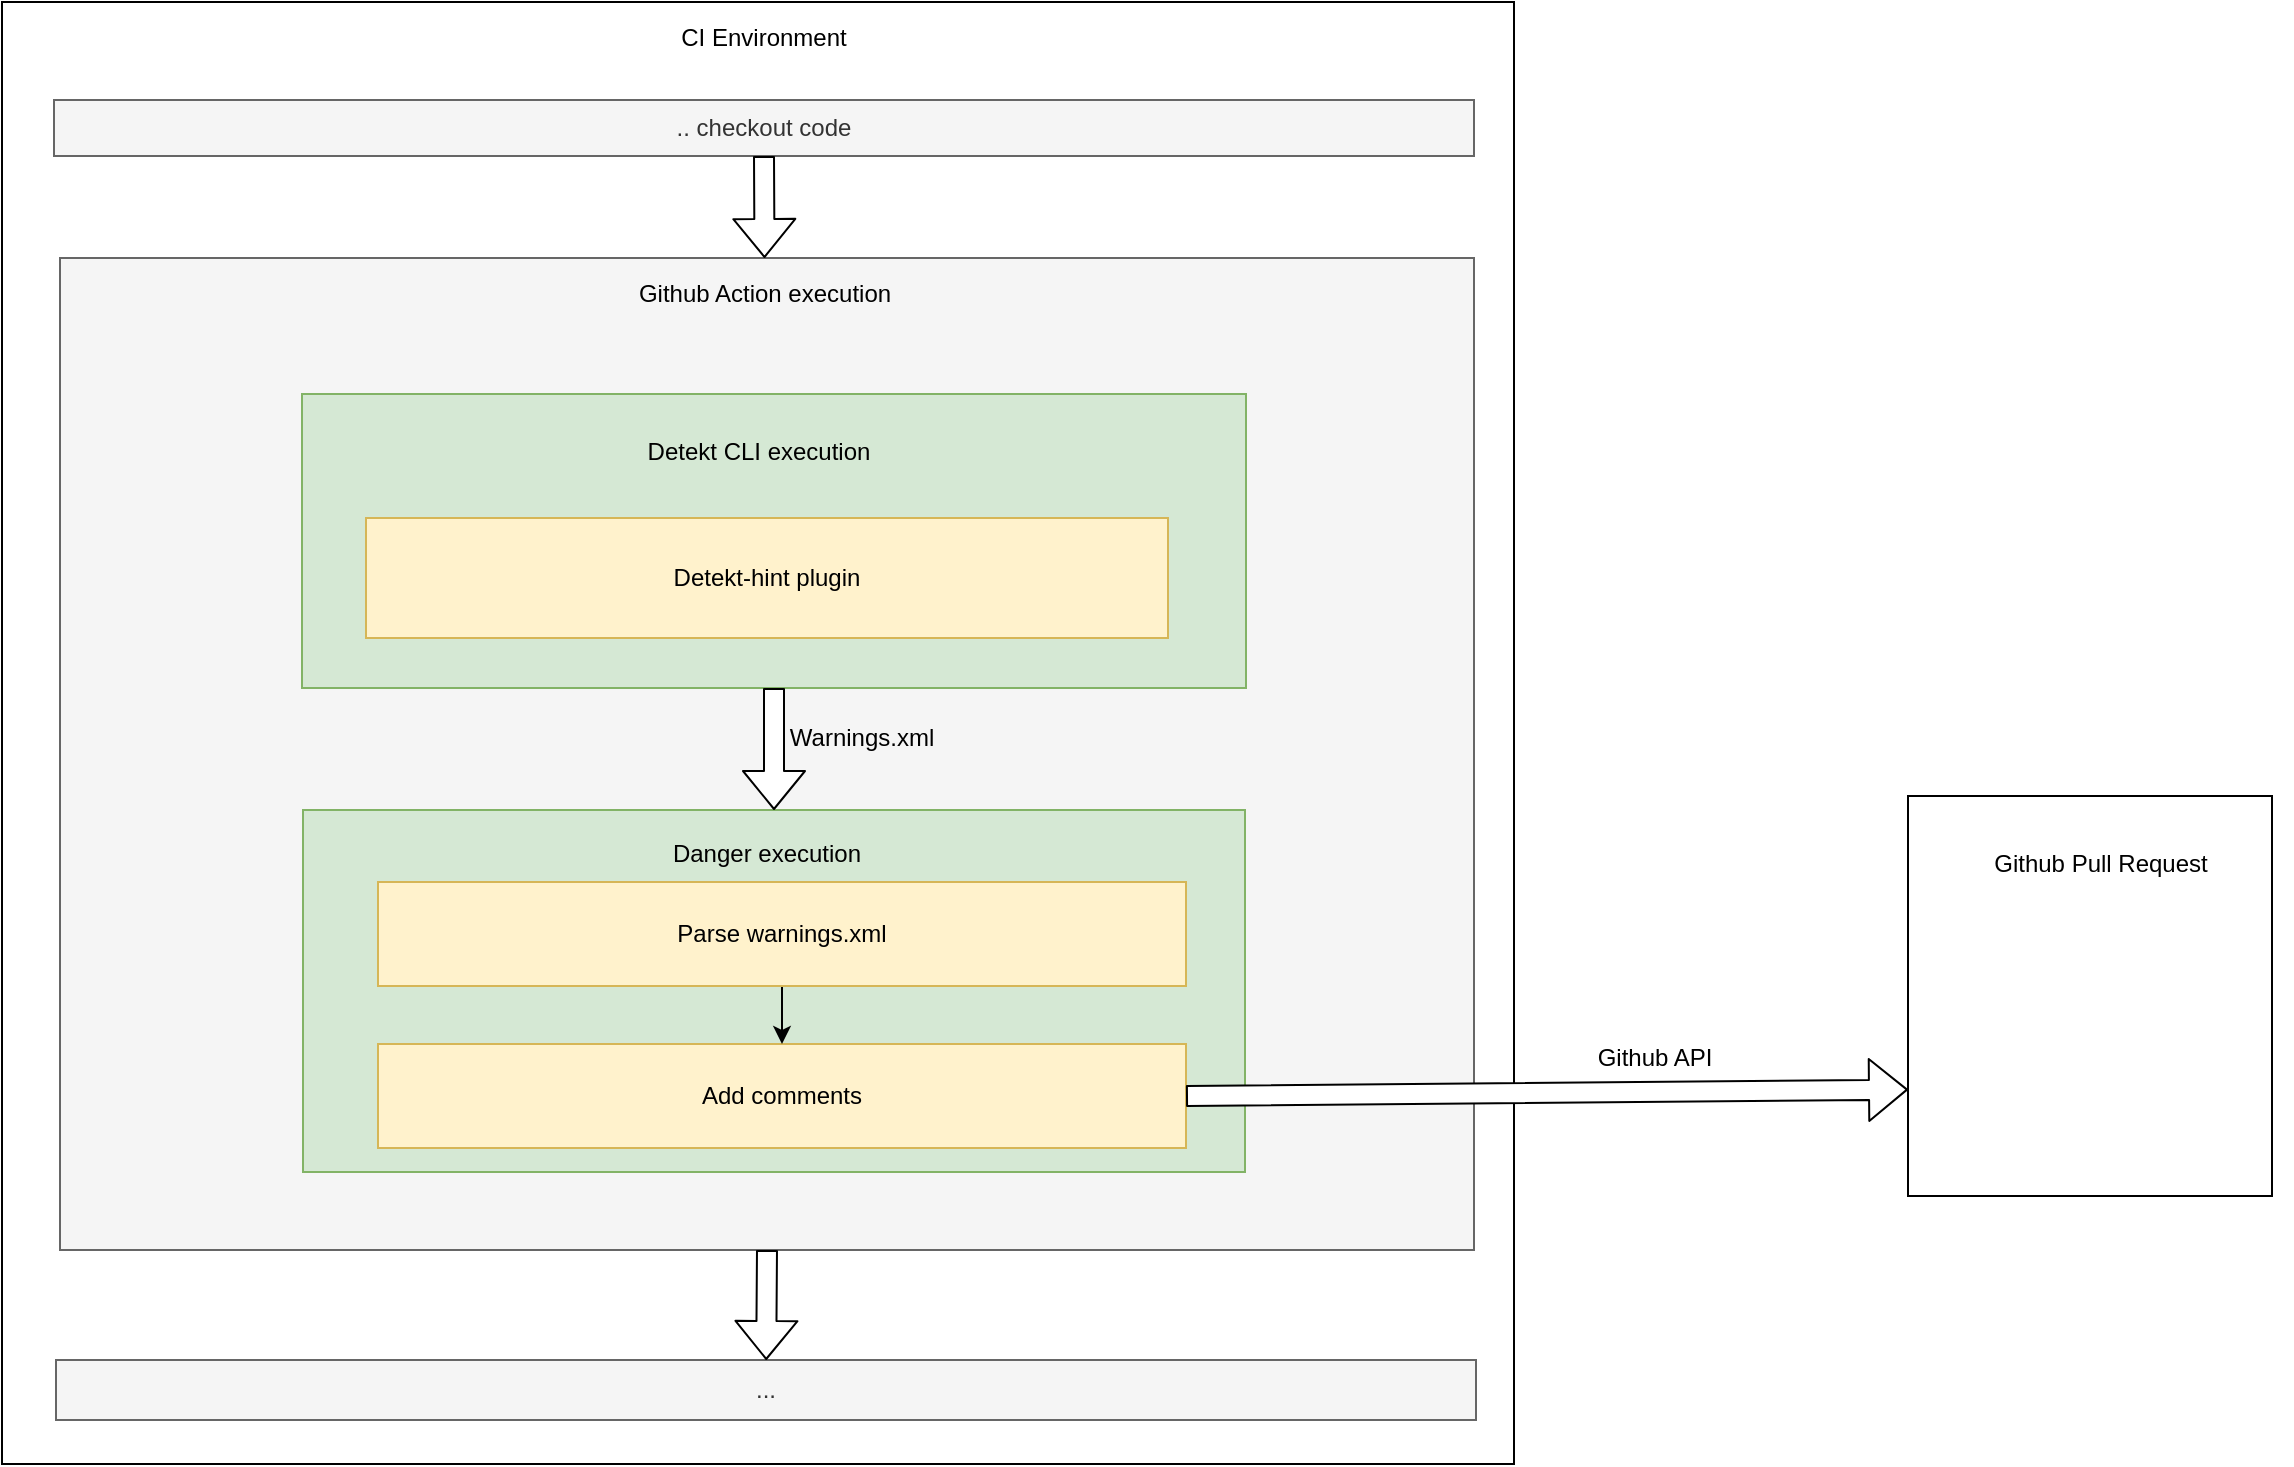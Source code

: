 <mxfile version="13.1.3" type="github">
  <diagram id="LOuoOTgeNmND6P_tuNQa" name="Page-1">
    <mxGraphModel dx="1186" dy="796" grid="0" gridSize="10" guides="1" tooltips="1" connect="1" arrows="1" fold="1" page="0" pageScale="1" pageWidth="827" pageHeight="1169" math="0" shadow="0">
      <root>
        <mxCell id="0" />
        <mxCell id="1" parent="0" />
        <mxCell id="td8GnDOLLHgXBAlT9497-11" value="" style="group;strokeWidth=3;" parent="1" vertex="1" connectable="0">
          <mxGeometry x="1241" y="508" width="192" height="200" as="geometry" />
        </mxCell>
        <mxCell id="td8GnDOLLHgXBAlT9497-8" value="" style="group" parent="td8GnDOLLHgXBAlT9497-11" vertex="1" connectable="0">
          <mxGeometry width="192" height="200" as="geometry" />
        </mxCell>
        <mxCell id="td8GnDOLLHgXBAlT9497-9" value="" style="rounded=0;whiteSpace=wrap;html=1;" parent="td8GnDOLLHgXBAlT9497-8" vertex="1">
          <mxGeometry width="182" height="200" as="geometry" />
        </mxCell>
        <mxCell id="td8GnDOLLHgXBAlT9497-51" value="Github Pull Request" style="text;html=1;strokeColor=none;fillColor=none;align=center;verticalAlign=middle;whiteSpace=wrap;rounded=0;" parent="td8GnDOLLHgXBAlT9497-8" vertex="1">
          <mxGeometry x="35.5" y="24" width="121" height="20" as="geometry" />
        </mxCell>
        <mxCell id="td8GnDOLLHgXBAlT9497-5" value="" style="rounded=0;whiteSpace=wrap;html=1;strokeWidth=1;" parent="1" vertex="1">
          <mxGeometry x="288" y="111" width="756" height="731" as="geometry" />
        </mxCell>
        <mxCell id="td8GnDOLLHgXBAlT9497-6" value="CI Environment" style="text;html=1;strokeColor=none;fillColor=none;align=center;verticalAlign=middle;whiteSpace=wrap;rounded=0;" parent="1" vertex="1">
          <mxGeometry x="592" y="119" width="154" height="20" as="geometry" />
        </mxCell>
        <mxCell id="td8GnDOLLHgXBAlT9497-18" value="" style="rounded=0;whiteSpace=wrap;html=1;strokeWidth=1;fillColor=#f5f5f5;strokeColor=#666666;fontColor=#333333;" parent="1" vertex="1">
          <mxGeometry x="317" y="239" width="707" height="496" as="geometry" />
        </mxCell>
        <mxCell id="td8GnDOLLHgXBAlT9497-19" value="Github Action execution" style="text;html=1;strokeColor=none;fillColor=none;align=center;verticalAlign=middle;whiteSpace=wrap;rounded=0;" parent="1" vertex="1">
          <mxGeometry x="596.5" y="247" width="145" height="20" as="geometry" />
        </mxCell>
        <mxCell id="td8GnDOLLHgXBAlT9497-20" value=".. checkout code" style="rounded=0;whiteSpace=wrap;html=1;strokeWidth=1;fillColor=#f5f5f5;strokeColor=#666666;fontColor=#333333;" parent="1" vertex="1">
          <mxGeometry x="314" y="160" width="710" height="28" as="geometry" />
        </mxCell>
        <mxCell id="td8GnDOLLHgXBAlT9497-22" value="..." style="rounded=0;whiteSpace=wrap;html=1;strokeWidth=1;fillColor=#f5f5f5;strokeColor=#666666;fontColor=#333333;" parent="1" vertex="1">
          <mxGeometry x="315" y="790" width="710" height="30" as="geometry" />
        </mxCell>
        <mxCell id="td8GnDOLLHgXBAlT9497-23" value="" style="shape=flexArrow;endArrow=classic;html=1;exitX=0.5;exitY=1;exitDx=0;exitDy=0;strokeWidth=1;fillColor=#FFFFFF;" parent="1" source="td8GnDOLLHgXBAlT9497-20" target="td8GnDOLLHgXBAlT9497-18" edge="1">
          <mxGeometry width="50" height="50" relative="1" as="geometry">
            <mxPoint x="833" y="678" as="sourcePoint" />
            <mxPoint x="883" y="628" as="targetPoint" />
          </mxGeometry>
        </mxCell>
        <mxCell id="td8GnDOLLHgXBAlT9497-25" value="" style="shape=flexArrow;endArrow=classic;html=1;exitX=0.5;exitY=1;exitDx=0;exitDy=0;fillColor=#FFFFFF;" parent="1" source="td8GnDOLLHgXBAlT9497-18" target="td8GnDOLLHgXBAlT9497-22" edge="1">
          <mxGeometry width="50" height="50" relative="1" as="geometry">
            <mxPoint x="584" y="590" as="sourcePoint" />
            <mxPoint x="634" y="540" as="targetPoint" />
          </mxGeometry>
        </mxCell>
        <mxCell id="td8GnDOLLHgXBAlT9497-38" value="" style="rounded=0;whiteSpace=wrap;html=1;fillColor=#d5e8d4;strokeColor=#82b366;" parent="1" vertex="1">
          <mxGeometry x="438.5" y="515" width="471" height="181" as="geometry" />
        </mxCell>
        <mxCell id="td8GnDOLLHgXBAlT9497-39" value="" style="rounded=0;whiteSpace=wrap;html=1;fillColor=#d5e8d4;strokeColor=#82b366;" parent="1" vertex="1">
          <mxGeometry x="438" y="307" width="472" height="147" as="geometry" />
        </mxCell>
        <mxCell id="td8GnDOLLHgXBAlT9497-40" value="Add comments" style="rounded=0;whiteSpace=wrap;html=1;fillColor=#fff2cc;strokeColor=#d6b656;" parent="1" vertex="1">
          <mxGeometry x="476" y="632" width="404" height="52" as="geometry" />
        </mxCell>
        <mxCell id="td8GnDOLLHgXBAlT9497-41" value="" style="shape=flexArrow;endArrow=classic;html=1;fillColor=#FFFFFF;exitX=0.5;exitY=1;exitDx=0;exitDy=0;gradientColor=none;" parent="1" source="td8GnDOLLHgXBAlT9497-39" target="td8GnDOLLHgXBAlT9497-38" edge="1">
          <mxGeometry width="50" height="50" relative="1" as="geometry">
            <mxPoint x="672" y="420" as="sourcePoint" />
            <mxPoint x="722" y="370" as="targetPoint" />
          </mxGeometry>
        </mxCell>
        <mxCell id="td8GnDOLLHgXBAlT9497-43" value="Warnings.xml" style="text;html=1;strokeColor=none;fillColor=none;align=center;verticalAlign=middle;whiteSpace=wrap;rounded=0;" parent="1" vertex="1">
          <mxGeometry x="698" y="469" width="40" height="20" as="geometry" />
        </mxCell>
        <mxCell id="td8GnDOLLHgXBAlT9497-46" value="Detekt-hint plugin" style="rounded=0;whiteSpace=wrap;html=1;fillColor=#fff2cc;strokeColor=#d6b656;" parent="1" vertex="1">
          <mxGeometry x="470" y="369" width="401" height="60" as="geometry" />
        </mxCell>
        <mxCell id="td8GnDOLLHgXBAlT9497-48" value="Detekt CLI execution" style="text;html=1;strokeColor=none;fillColor=none;align=center;verticalAlign=middle;whiteSpace=wrap;rounded=0;" parent="1" vertex="1">
          <mxGeometry x="605.75" y="326" width="120.5" height="20" as="geometry" />
        </mxCell>
        <mxCell id="6Fu8QwrTY4i0vN9P7RQE-1" value="Danger execution" style="text;html=1;strokeColor=none;fillColor=none;align=center;verticalAlign=middle;whiteSpace=wrap;rounded=0;" vertex="1" parent="1">
          <mxGeometry x="601" y="527" width="139" height="20" as="geometry" />
        </mxCell>
        <mxCell id="6Fu8QwrTY4i0vN9P7RQE-4" style="edgeStyle=orthogonalEdgeStyle;rounded=0;orthogonalLoop=1;jettySize=auto;html=1;exitX=0.5;exitY=1;exitDx=0;exitDy=0;" edge="1" parent="1" source="6Fu8QwrTY4i0vN9P7RQE-3" target="td8GnDOLLHgXBAlT9497-40">
          <mxGeometry relative="1" as="geometry" />
        </mxCell>
        <mxCell id="6Fu8QwrTY4i0vN9P7RQE-3" value="Parse warnings.xml" style="rounded=0;whiteSpace=wrap;html=1;fillColor=#fff2cc;strokeColor=#d6b656;" vertex="1" parent="1">
          <mxGeometry x="476" y="551" width="404" height="52" as="geometry" />
        </mxCell>
        <mxCell id="td8GnDOLLHgXBAlT9497-36" value="" style="shape=flexArrow;endArrow=classic;html=1;exitX=1;exitY=0.5;exitDx=0;exitDy=0;entryX=0;entryY=0.734;entryDx=0;entryDy=0;entryPerimeter=0;fillColor=#FFFFFF;" parent="1" source="td8GnDOLLHgXBAlT9497-40" target="td8GnDOLLHgXBAlT9497-9" edge="1">
          <mxGeometry width="50" height="50" relative="1" as="geometry">
            <mxPoint x="1214" y="402" as="sourcePoint" />
            <mxPoint x="1264" y="352" as="targetPoint" />
          </mxGeometry>
        </mxCell>
        <mxCell id="td8GnDOLLHgXBAlT9497-49" value="Github API" style="text;html=1;align=center;verticalAlign=middle;resizable=0;points=[];labelBackgroundColor=#ffffff;" parent="td8GnDOLLHgXBAlT9497-36" vertex="1" connectable="0">
          <mxGeometry x="0.121" y="1" relative="1" as="geometry">
            <mxPoint x="31.02" y="-16.21" as="offset" />
          </mxGeometry>
        </mxCell>
      </root>
    </mxGraphModel>
  </diagram>
</mxfile>
